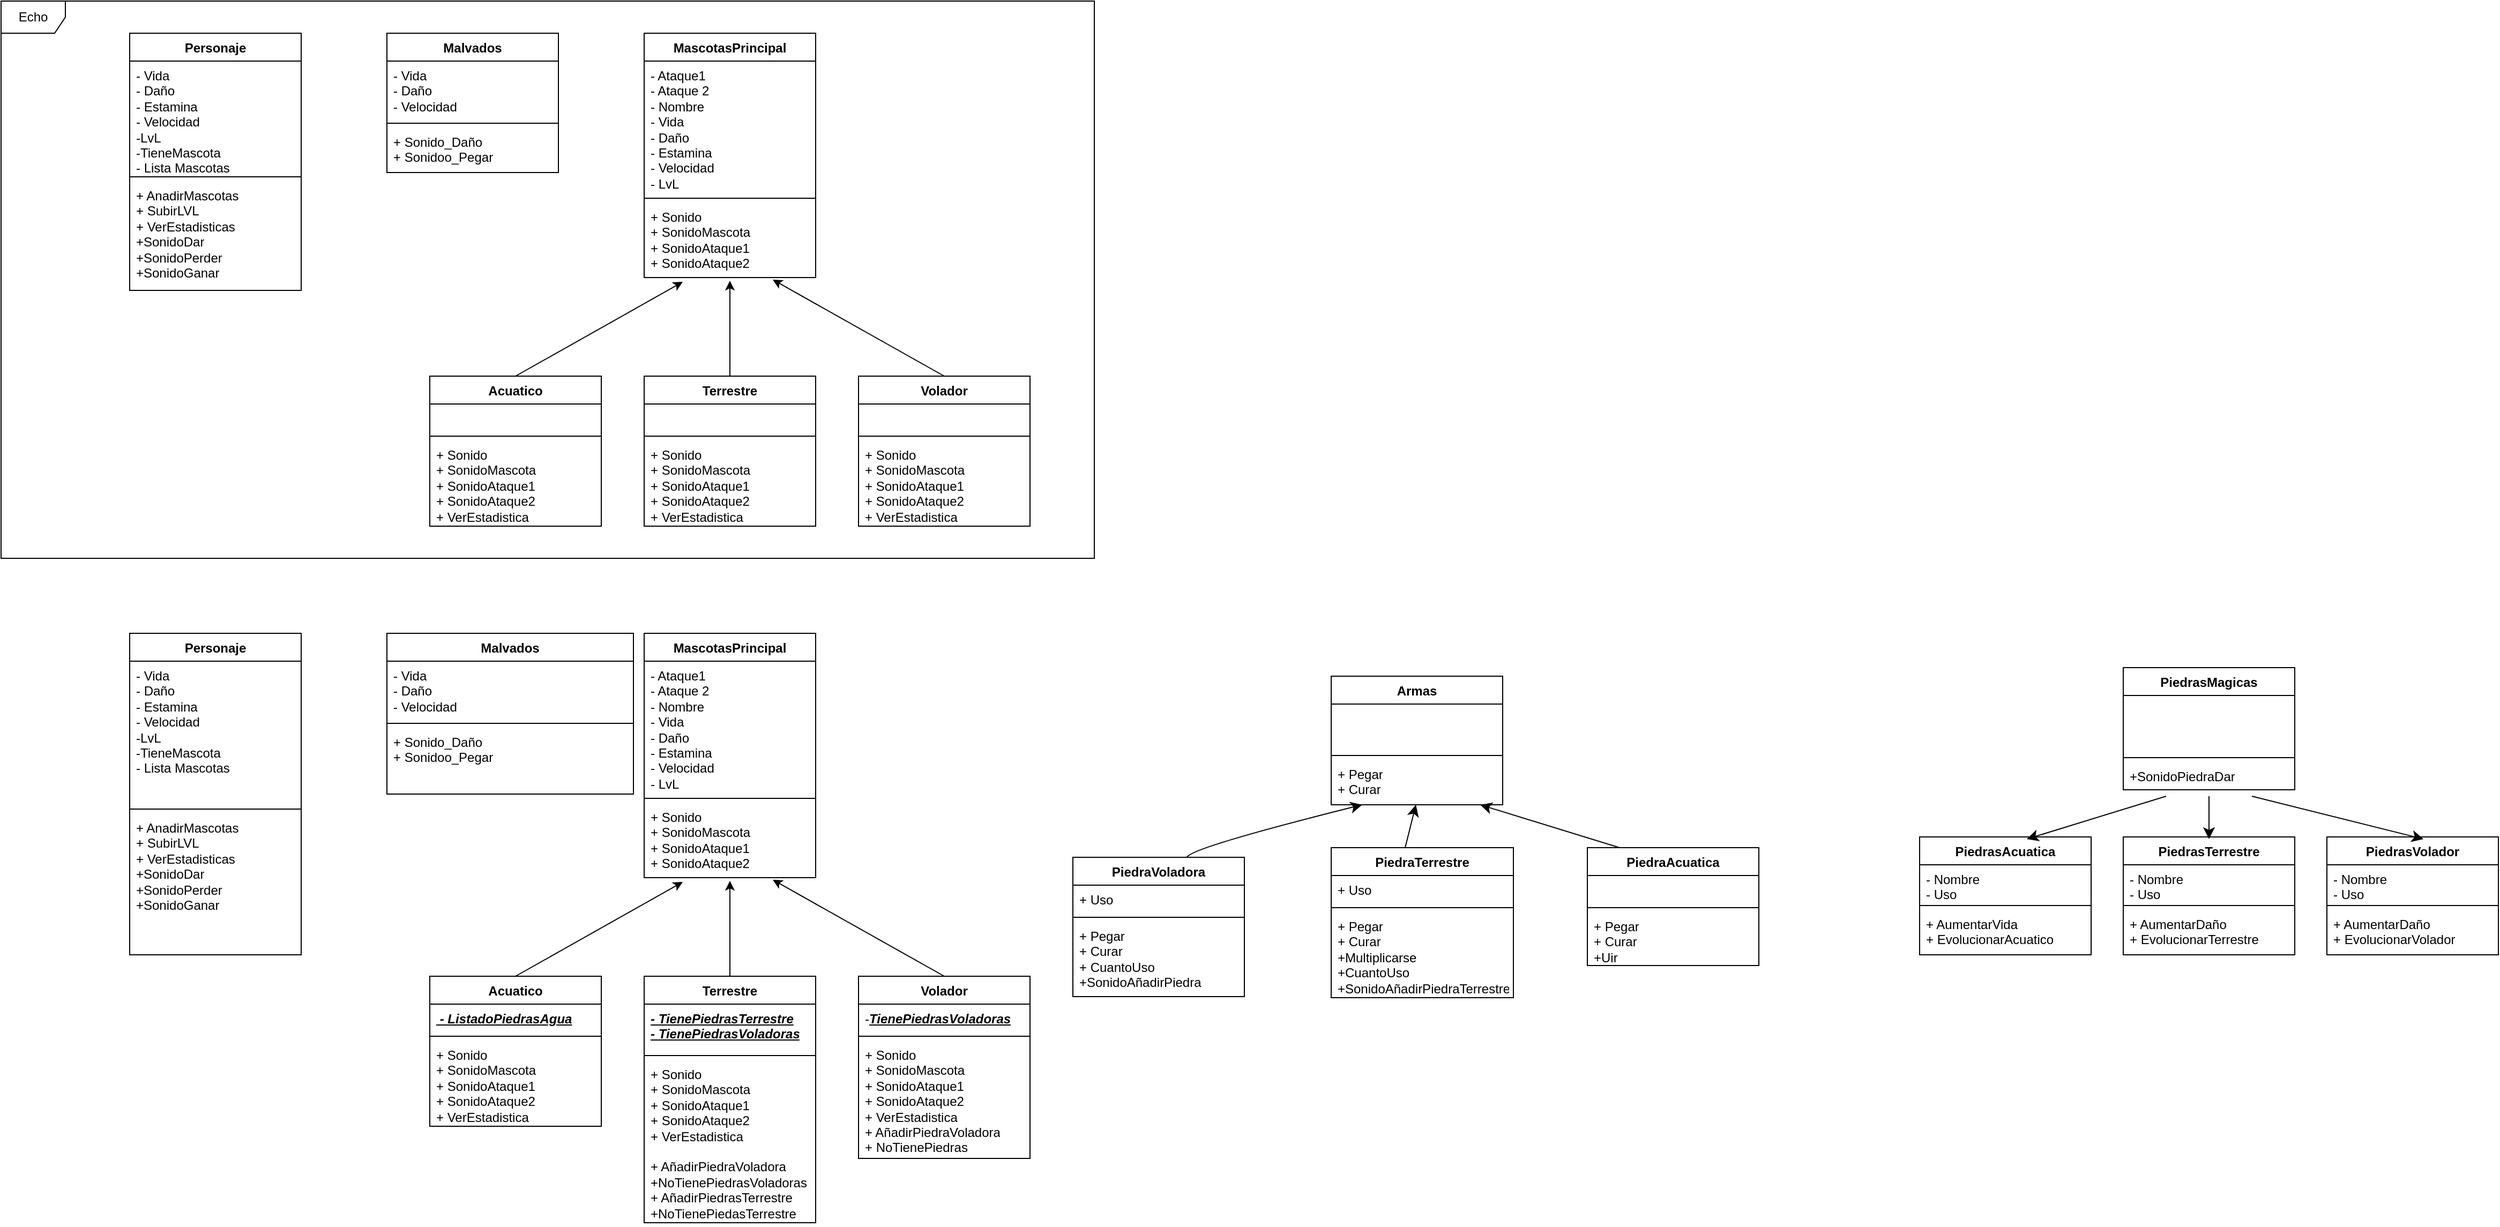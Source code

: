 <mxfile version="24.2.5" type="device">
  <diagram name="Página-1" id="7zkVyTDvdfj_mSpwI1TV">
    <mxGraphModel dx="526" dy="574" grid="1" gridSize="10" guides="1" tooltips="1" connect="1" arrows="1" fold="1" page="1" pageScale="1" pageWidth="827" pageHeight="1169" math="0" shadow="0">
      <root>
        <mxCell id="0" />
        <mxCell id="1" parent="0" />
        <mxCell id="8Huzl1lIxEy7IDUvFNa8-1" value="Personaje" style="swimlane;fontStyle=1;align=center;verticalAlign=top;childLayout=stackLayout;horizontal=1;startSize=26;horizontalStack=0;resizeParent=1;resizeParentMax=0;resizeLast=0;collapsible=1;marginBottom=0;whiteSpace=wrap;html=1;" parent="1" vertex="1">
          <mxGeometry x="120" y="40" width="160" height="240" as="geometry" />
        </mxCell>
        <mxCell id="8Huzl1lIxEy7IDUvFNa8-2" value="- Vida&lt;br&gt;- Daño&lt;br&gt;- Estamina&lt;br&gt;- Velocidad&lt;br&gt;-LvL&lt;br&gt;-TieneMascota&lt;br&gt;- Lista Mascotas" style="text;strokeColor=none;fillColor=none;align=left;verticalAlign=top;spacingLeft=4;spacingRight=4;overflow=hidden;rotatable=0;points=[[0,0.5],[1,0.5]];portConstraint=eastwest;whiteSpace=wrap;html=1;" parent="8Huzl1lIxEy7IDUvFNa8-1" vertex="1">
          <mxGeometry y="26" width="160" height="104" as="geometry" />
        </mxCell>
        <mxCell id="8Huzl1lIxEy7IDUvFNa8-3" value="" style="line;strokeWidth=1;fillColor=none;align=left;verticalAlign=middle;spacingTop=-1;spacingLeft=3;spacingRight=3;rotatable=0;labelPosition=right;points=[];portConstraint=eastwest;strokeColor=inherit;" parent="8Huzl1lIxEy7IDUvFNa8-1" vertex="1">
          <mxGeometry y="130" width="160" height="8" as="geometry" />
        </mxCell>
        <mxCell id="8Huzl1lIxEy7IDUvFNa8-4" value="+ AnadirMascotas&lt;br&gt;+ SubirLVL&lt;br&gt;+ VerEstadisticas&lt;br&gt;+SonidoDar&lt;br&gt;+SonidoPerder&lt;br&gt;+SonidoGanar" style="text;strokeColor=none;fillColor=none;align=left;verticalAlign=top;spacingLeft=4;spacingRight=4;overflow=hidden;rotatable=0;points=[[0,0.5],[1,0.5]];portConstraint=eastwest;whiteSpace=wrap;html=1;" parent="8Huzl1lIxEy7IDUvFNa8-1" vertex="1">
          <mxGeometry y="138" width="160" height="102" as="geometry" />
        </mxCell>
        <mxCell id="8Huzl1lIxEy7IDUvFNa8-5" value="Malvados" style="swimlane;fontStyle=1;align=center;verticalAlign=top;childLayout=stackLayout;horizontal=1;startSize=26;horizontalStack=0;resizeParent=1;resizeParentMax=0;resizeLast=0;collapsible=1;marginBottom=0;whiteSpace=wrap;html=1;" parent="1" vertex="1">
          <mxGeometry x="360" y="40" width="160" height="130" as="geometry" />
        </mxCell>
        <mxCell id="8Huzl1lIxEy7IDUvFNa8-6" value="- Vida&lt;br&gt;- Daño&lt;br&gt;- Velocidad" style="text;strokeColor=none;fillColor=none;align=left;verticalAlign=top;spacingLeft=4;spacingRight=4;overflow=hidden;rotatable=0;points=[[0,0.5],[1,0.5]];portConstraint=eastwest;whiteSpace=wrap;html=1;" parent="8Huzl1lIxEy7IDUvFNa8-5" vertex="1">
          <mxGeometry y="26" width="160" height="54" as="geometry" />
        </mxCell>
        <mxCell id="8Huzl1lIxEy7IDUvFNa8-7" value="" style="line;strokeWidth=1;fillColor=none;align=left;verticalAlign=middle;spacingTop=-1;spacingLeft=3;spacingRight=3;rotatable=0;labelPosition=right;points=[];portConstraint=eastwest;strokeColor=inherit;" parent="8Huzl1lIxEy7IDUvFNa8-5" vertex="1">
          <mxGeometry y="80" width="160" height="8" as="geometry" />
        </mxCell>
        <mxCell id="8Huzl1lIxEy7IDUvFNa8-8" value="+ Sonido_Daño&lt;br&gt;+ Sonidoo_Pegar" style="text;strokeColor=none;fillColor=none;align=left;verticalAlign=top;spacingLeft=4;spacingRight=4;overflow=hidden;rotatable=0;points=[[0,0.5],[1,0.5]];portConstraint=eastwest;whiteSpace=wrap;html=1;" parent="8Huzl1lIxEy7IDUvFNa8-5" vertex="1">
          <mxGeometry y="88" width="160" height="42" as="geometry" />
        </mxCell>
        <mxCell id="8Huzl1lIxEy7IDUvFNa8-9" value="MascotasPrincipal" style="swimlane;fontStyle=1;align=center;verticalAlign=top;childLayout=stackLayout;horizontal=1;startSize=26;horizontalStack=0;resizeParent=1;resizeParentMax=0;resizeLast=0;collapsible=1;marginBottom=0;whiteSpace=wrap;html=1;" parent="1" vertex="1">
          <mxGeometry x="600" y="40" width="160" height="228" as="geometry" />
        </mxCell>
        <mxCell id="8Huzl1lIxEy7IDUvFNa8-10" value="- Ataque1&lt;br&gt;- Ataque 2&lt;br&gt;- Nombre&lt;br&gt;- Vida&lt;br&gt;- Daño&lt;br&gt;- Estamina&lt;br&gt;- Velocidad&lt;br&gt;- LvL" style="text;strokeColor=none;fillColor=none;align=left;verticalAlign=top;spacingLeft=4;spacingRight=4;overflow=hidden;rotatable=0;points=[[0,0.5],[1,0.5]];portConstraint=eastwest;whiteSpace=wrap;html=1;" parent="8Huzl1lIxEy7IDUvFNa8-9" vertex="1">
          <mxGeometry y="26" width="160" height="124" as="geometry" />
        </mxCell>
        <mxCell id="8Huzl1lIxEy7IDUvFNa8-11" value="" style="line;strokeWidth=1;fillColor=none;align=left;verticalAlign=middle;spacingTop=-1;spacingLeft=3;spacingRight=3;rotatable=0;labelPosition=right;points=[];portConstraint=eastwest;strokeColor=inherit;" parent="8Huzl1lIxEy7IDUvFNa8-9" vertex="1">
          <mxGeometry y="150" width="160" height="8" as="geometry" />
        </mxCell>
        <mxCell id="8Huzl1lIxEy7IDUvFNa8-12" value="+ Sonido&lt;br&gt;+ SonidoMascota&lt;br&gt;+ SonidoAtaque1&lt;br&gt;+ SonidoAtaque2" style="text;strokeColor=none;fillColor=none;align=left;verticalAlign=top;spacingLeft=4;spacingRight=4;overflow=hidden;rotatable=0;points=[[0,0.5],[1,0.5]];portConstraint=eastwest;whiteSpace=wrap;html=1;" parent="8Huzl1lIxEy7IDUvFNa8-9" vertex="1">
          <mxGeometry y="158" width="160" height="70" as="geometry" />
        </mxCell>
        <mxCell id="8Huzl1lIxEy7IDUvFNa8-13" value="Acuatico" style="swimlane;fontStyle=1;align=center;verticalAlign=top;childLayout=stackLayout;horizontal=1;startSize=26;horizontalStack=0;resizeParent=1;resizeParentMax=0;resizeLast=0;collapsible=1;marginBottom=0;whiteSpace=wrap;html=1;" parent="1" vertex="1">
          <mxGeometry x="400" y="360" width="160" height="140" as="geometry" />
        </mxCell>
        <mxCell id="8Huzl1lIxEy7IDUvFNa8-14" value="&lt;br&gt;&lt;br&gt;" style="text;strokeColor=none;fillColor=none;align=left;verticalAlign=top;spacingLeft=4;spacingRight=4;overflow=hidden;rotatable=0;points=[[0,0.5],[1,0.5]];portConstraint=eastwest;whiteSpace=wrap;html=1;" parent="8Huzl1lIxEy7IDUvFNa8-13" vertex="1">
          <mxGeometry y="26" width="160" height="26" as="geometry" />
        </mxCell>
        <mxCell id="8Huzl1lIxEy7IDUvFNa8-15" value="" style="line;strokeWidth=1;fillColor=none;align=left;verticalAlign=middle;spacingTop=-1;spacingLeft=3;spacingRight=3;rotatable=0;labelPosition=right;points=[];portConstraint=eastwest;strokeColor=inherit;" parent="8Huzl1lIxEy7IDUvFNa8-13" vertex="1">
          <mxGeometry y="52" width="160" height="8" as="geometry" />
        </mxCell>
        <mxCell id="8Huzl1lIxEy7IDUvFNa8-16" value="+ Sonido&lt;br style=&quot;border-color: var(--border-color);&quot;&gt;+ SonidoMascota&lt;br style=&quot;border-color: var(--border-color);&quot;&gt;+ SonidoAtaque1&lt;br style=&quot;border-color: var(--border-color);&quot;&gt;+ SonidoAtaque2&lt;br&gt;+ VerEstadistica" style="text;strokeColor=none;fillColor=none;align=left;verticalAlign=top;spacingLeft=4;spacingRight=4;overflow=hidden;rotatable=0;points=[[0,0.5],[1,0.5]];portConstraint=eastwest;whiteSpace=wrap;html=1;" parent="8Huzl1lIxEy7IDUvFNa8-13" vertex="1">
          <mxGeometry y="60" width="160" height="80" as="geometry" />
        </mxCell>
        <mxCell id="8Huzl1lIxEy7IDUvFNa8-17" value="Terrestre" style="swimlane;fontStyle=1;align=center;verticalAlign=top;childLayout=stackLayout;horizontal=1;startSize=26;horizontalStack=0;resizeParent=1;resizeParentMax=0;resizeLast=0;collapsible=1;marginBottom=0;whiteSpace=wrap;html=1;" parent="1" vertex="1">
          <mxGeometry x="600" y="360" width="160" height="140" as="geometry" />
        </mxCell>
        <mxCell id="8Huzl1lIxEy7IDUvFNa8-18" value="&lt;br&gt;&lt;br&gt;" style="text;strokeColor=none;fillColor=none;align=left;verticalAlign=top;spacingLeft=4;spacingRight=4;overflow=hidden;rotatable=0;points=[[0,0.5],[1,0.5]];portConstraint=eastwest;whiteSpace=wrap;html=1;" parent="8Huzl1lIxEy7IDUvFNa8-17" vertex="1">
          <mxGeometry y="26" width="160" height="26" as="geometry" />
        </mxCell>
        <mxCell id="8Huzl1lIxEy7IDUvFNa8-19" value="" style="line;strokeWidth=1;fillColor=none;align=left;verticalAlign=middle;spacingTop=-1;spacingLeft=3;spacingRight=3;rotatable=0;labelPosition=right;points=[];portConstraint=eastwest;strokeColor=inherit;" parent="8Huzl1lIxEy7IDUvFNa8-17" vertex="1">
          <mxGeometry y="52" width="160" height="8" as="geometry" />
        </mxCell>
        <mxCell id="8Huzl1lIxEy7IDUvFNa8-20" value="+ Sonido&lt;br style=&quot;border-color: var(--border-color);&quot;&gt;+ SonidoMascota&lt;br style=&quot;border-color: var(--border-color);&quot;&gt;+ SonidoAtaque1&lt;br style=&quot;border-color: var(--border-color);&quot;&gt;+ SonidoAtaque2&lt;br&gt;+ VerEstadistica" style="text;strokeColor=none;fillColor=none;align=left;verticalAlign=top;spacingLeft=4;spacingRight=4;overflow=hidden;rotatable=0;points=[[0,0.5],[1,0.5]];portConstraint=eastwest;whiteSpace=wrap;html=1;" parent="8Huzl1lIxEy7IDUvFNa8-17" vertex="1">
          <mxGeometry y="60" width="160" height="80" as="geometry" />
        </mxCell>
        <mxCell id="8Huzl1lIxEy7IDUvFNa8-21" value="Volador" style="swimlane;fontStyle=1;align=center;verticalAlign=top;childLayout=stackLayout;horizontal=1;startSize=26;horizontalStack=0;resizeParent=1;resizeParentMax=0;resizeLast=0;collapsible=1;marginBottom=0;whiteSpace=wrap;html=1;" parent="1" vertex="1">
          <mxGeometry x="800" y="360" width="160" height="140" as="geometry" />
        </mxCell>
        <mxCell id="8Huzl1lIxEy7IDUvFNa8-22" value="&lt;br&gt;&lt;br&gt;" style="text;strokeColor=none;fillColor=none;align=left;verticalAlign=top;spacingLeft=4;spacingRight=4;overflow=hidden;rotatable=0;points=[[0,0.5],[1,0.5]];portConstraint=eastwest;whiteSpace=wrap;html=1;" parent="8Huzl1lIxEy7IDUvFNa8-21" vertex="1">
          <mxGeometry y="26" width="160" height="26" as="geometry" />
        </mxCell>
        <mxCell id="8Huzl1lIxEy7IDUvFNa8-23" value="" style="line;strokeWidth=1;fillColor=none;align=left;verticalAlign=middle;spacingTop=-1;spacingLeft=3;spacingRight=3;rotatable=0;labelPosition=right;points=[];portConstraint=eastwest;strokeColor=inherit;" parent="8Huzl1lIxEy7IDUvFNa8-21" vertex="1">
          <mxGeometry y="52" width="160" height="8" as="geometry" />
        </mxCell>
        <mxCell id="8Huzl1lIxEy7IDUvFNa8-24" value="+ Sonido&lt;br style=&quot;border-color: var(--border-color);&quot;&gt;+ SonidoMascota&lt;br style=&quot;border-color: var(--border-color);&quot;&gt;+ SonidoAtaque1&lt;br style=&quot;border-color: var(--border-color);&quot;&gt;+ SonidoAtaque2&lt;br&gt;+ VerEstadistica" style="text;strokeColor=none;fillColor=none;align=left;verticalAlign=top;spacingLeft=4;spacingRight=4;overflow=hidden;rotatable=0;points=[[0,0.5],[1,0.5]];portConstraint=eastwest;whiteSpace=wrap;html=1;" parent="8Huzl1lIxEy7IDUvFNa8-21" vertex="1">
          <mxGeometry y="60" width="160" height="80" as="geometry" />
        </mxCell>
        <mxCell id="8Huzl1lIxEy7IDUvFNa8-25" value="" style="endArrow=classic;html=1;rounded=0;exitX=0.5;exitY=0;exitDx=0;exitDy=0;" parent="1" source="8Huzl1lIxEy7IDUvFNa8-13" edge="1">
          <mxGeometry width="50" height="50" relative="1" as="geometry">
            <mxPoint x="480" y="360" as="sourcePoint" />
            <mxPoint x="636" y="272" as="targetPoint" />
          </mxGeometry>
        </mxCell>
        <mxCell id="8Huzl1lIxEy7IDUvFNa8-26" value="" style="endArrow=classic;html=1;rounded=0;entryX=0.5;entryY=1.043;entryDx=0;entryDy=0;entryPerimeter=0;" parent="1" target="8Huzl1lIxEy7IDUvFNa8-12" edge="1">
          <mxGeometry width="50" height="50" relative="1" as="geometry">
            <mxPoint x="680" y="360" as="sourcePoint" />
            <mxPoint x="730" y="310" as="targetPoint" />
          </mxGeometry>
        </mxCell>
        <mxCell id="8Huzl1lIxEy7IDUvFNa8-27" value="" style="endArrow=classic;html=1;rounded=0;" parent="1" edge="1">
          <mxGeometry width="50" height="50" relative="1" as="geometry">
            <mxPoint x="880" y="360" as="sourcePoint" />
            <mxPoint x="720" y="270" as="targetPoint" />
          </mxGeometry>
        </mxCell>
        <mxCell id="8Huzl1lIxEy7IDUvFNa8-28" value="Echo" style="shape=umlFrame;whiteSpace=wrap;html=1;pointerEvents=0;" parent="1" vertex="1">
          <mxGeometry y="10" width="1020" height="520" as="geometry" />
        </mxCell>
        <mxCell id="8Huzl1lIxEy7IDUvFNa8-29" value="Personaje" style="swimlane;fontStyle=1;align=center;verticalAlign=top;childLayout=stackLayout;horizontal=1;startSize=26;horizontalStack=0;resizeParent=1;resizeParentMax=0;resizeLast=0;collapsible=1;marginBottom=0;whiteSpace=wrap;html=1;" parent="1" vertex="1">
          <mxGeometry x="120" y="600" width="160" height="300" as="geometry" />
        </mxCell>
        <mxCell id="8Huzl1lIxEy7IDUvFNa8-30" value="- Vida&lt;br&gt;- Daño&lt;br&gt;- Estamina&lt;br&gt;- Velocidad&lt;br&gt;-LvL&lt;br&gt;-TieneMascota&lt;br&gt;- Lista Mascotas" style="text;strokeColor=none;fillColor=none;align=left;verticalAlign=top;spacingLeft=4;spacingRight=4;overflow=hidden;rotatable=0;points=[[0,0.5],[1,0.5]];portConstraint=eastwest;whiteSpace=wrap;html=1;" parent="8Huzl1lIxEy7IDUvFNa8-29" vertex="1">
          <mxGeometry y="26" width="160" height="134" as="geometry" />
        </mxCell>
        <mxCell id="8Huzl1lIxEy7IDUvFNa8-31" value="" style="line;strokeWidth=1;fillColor=none;align=left;verticalAlign=middle;spacingTop=-1;spacingLeft=3;spacingRight=3;rotatable=0;labelPosition=right;points=[];portConstraint=eastwest;strokeColor=inherit;" parent="8Huzl1lIxEy7IDUvFNa8-29" vertex="1">
          <mxGeometry y="160" width="160" height="8" as="geometry" />
        </mxCell>
        <mxCell id="8Huzl1lIxEy7IDUvFNa8-32" value="+ AnadirMascotas&lt;br&gt;+ SubirLVL&lt;br&gt;+ VerEstadisticas&lt;br&gt;+SonidoDar&lt;br&gt;+SonidoPerder&lt;br&gt;+SonidoGanar" style="text;strokeColor=none;fillColor=none;align=left;verticalAlign=top;spacingLeft=4;spacingRight=4;overflow=hidden;rotatable=0;points=[[0,0.5],[1,0.5]];portConstraint=eastwest;whiteSpace=wrap;html=1;" parent="8Huzl1lIxEy7IDUvFNa8-29" vertex="1">
          <mxGeometry y="168" width="160" height="132" as="geometry" />
        </mxCell>
        <mxCell id="8Huzl1lIxEy7IDUvFNa8-33" value="Malvados" style="swimlane;fontStyle=1;align=center;verticalAlign=top;childLayout=stackLayout;horizontal=1;startSize=26;horizontalStack=0;resizeParent=1;resizeParentMax=0;resizeLast=0;collapsible=1;marginBottom=0;whiteSpace=wrap;html=1;" parent="1" vertex="1">
          <mxGeometry x="360" y="600" width="230" height="150" as="geometry" />
        </mxCell>
        <mxCell id="8Huzl1lIxEy7IDUvFNa8-34" value="- Vida&lt;br&gt;- Daño&lt;br&gt;- Velocidad" style="text;align=left;verticalAlign=top;spacingLeft=4;spacingRight=4;overflow=hidden;rotatable=0;points=[[0,0.5],[1,0.5]];portConstraint=eastwest;whiteSpace=wrap;html=1;" parent="8Huzl1lIxEy7IDUvFNa8-33" vertex="1">
          <mxGeometry y="26" width="230" height="54" as="geometry" />
        </mxCell>
        <mxCell id="8Huzl1lIxEy7IDUvFNa8-35" value="" style="line;strokeWidth=1;fillColor=none;align=left;verticalAlign=middle;spacingTop=-1;spacingLeft=3;spacingRight=3;rotatable=0;labelPosition=right;points=[];portConstraint=eastwest;strokeColor=inherit;" parent="8Huzl1lIxEy7IDUvFNa8-33" vertex="1">
          <mxGeometry y="80" width="230" height="8" as="geometry" />
        </mxCell>
        <mxCell id="8Huzl1lIxEy7IDUvFNa8-36" value="+ Sonido_Daño&lt;br&gt;+ Sonidoo_Pegar" style="text;strokeColor=none;fillColor=none;align=left;verticalAlign=top;spacingLeft=4;spacingRight=4;overflow=hidden;rotatable=0;points=[[0,0.5],[1,0.5]];portConstraint=eastwest;whiteSpace=wrap;html=1;" parent="8Huzl1lIxEy7IDUvFNa8-33" vertex="1">
          <mxGeometry y="88" width="230" height="62" as="geometry" />
        </mxCell>
        <mxCell id="8Huzl1lIxEy7IDUvFNa8-37" value="MascotasPrincipal" style="swimlane;fontStyle=1;align=center;verticalAlign=top;childLayout=stackLayout;horizontal=1;startSize=26;horizontalStack=0;resizeParent=1;resizeParentMax=0;resizeLast=0;collapsible=1;marginBottom=0;whiteSpace=wrap;html=1;" parent="1" vertex="1">
          <mxGeometry x="600" y="600" width="160" height="228" as="geometry" />
        </mxCell>
        <mxCell id="8Huzl1lIxEy7IDUvFNa8-38" value="- Ataque1&lt;br&gt;- Ataque 2&lt;br&gt;- Nombre&lt;br&gt;- Vida&lt;br&gt;- Daño&lt;br&gt;- Estamina&lt;br&gt;- Velocidad&lt;br&gt;- LvL" style="text;strokeColor=none;fillColor=none;align=left;verticalAlign=top;spacingLeft=4;spacingRight=4;overflow=hidden;rotatable=0;points=[[0,0.5],[1,0.5]];portConstraint=eastwest;whiteSpace=wrap;html=1;" parent="8Huzl1lIxEy7IDUvFNa8-37" vertex="1">
          <mxGeometry y="26" width="160" height="124" as="geometry" />
        </mxCell>
        <mxCell id="8Huzl1lIxEy7IDUvFNa8-39" value="" style="line;strokeWidth=1;fillColor=none;align=left;verticalAlign=middle;spacingTop=-1;spacingLeft=3;spacingRight=3;rotatable=0;labelPosition=right;points=[];portConstraint=eastwest;strokeColor=inherit;" parent="8Huzl1lIxEy7IDUvFNa8-37" vertex="1">
          <mxGeometry y="150" width="160" height="8" as="geometry" />
        </mxCell>
        <mxCell id="8Huzl1lIxEy7IDUvFNa8-40" value="+ Sonido&lt;br&gt;+ SonidoMascota&lt;br&gt;+ SonidoAtaque1&lt;br&gt;+ SonidoAtaque2" style="text;strokeColor=none;fillColor=none;align=left;verticalAlign=top;spacingLeft=4;spacingRight=4;overflow=hidden;rotatable=0;points=[[0,0.5],[1,0.5]];portConstraint=eastwest;whiteSpace=wrap;html=1;" parent="8Huzl1lIxEy7IDUvFNa8-37" vertex="1">
          <mxGeometry y="158" width="160" height="70" as="geometry" />
        </mxCell>
        <mxCell id="8Huzl1lIxEy7IDUvFNa8-41" value="Acuatico" style="swimlane;fontStyle=1;align=center;verticalAlign=top;childLayout=stackLayout;horizontal=1;startSize=26;horizontalStack=0;resizeParent=1;resizeParentMax=0;resizeLast=0;collapsible=1;marginBottom=0;whiteSpace=wrap;html=1;" parent="1" vertex="1">
          <mxGeometry x="400" y="920" width="160" height="140" as="geometry" />
        </mxCell>
        <mxCell id="8Huzl1lIxEy7IDUvFNa8-42" value="&lt;b&gt;&lt;i&gt;&lt;u&gt;&amp;nbsp;- ListadoPiedrasAgua&lt;/u&gt;&lt;/i&gt;&lt;/b&gt;" style="text;strokeColor=none;fillColor=none;align=left;verticalAlign=top;spacingLeft=4;spacingRight=4;overflow=hidden;rotatable=0;points=[[0,0.5],[1,0.5]];portConstraint=eastwest;whiteSpace=wrap;html=1;" parent="8Huzl1lIxEy7IDUvFNa8-41" vertex="1">
          <mxGeometry y="26" width="160" height="26" as="geometry" />
        </mxCell>
        <mxCell id="8Huzl1lIxEy7IDUvFNa8-43" value="" style="line;strokeWidth=1;fillColor=none;align=left;verticalAlign=middle;spacingTop=-1;spacingLeft=3;spacingRight=3;rotatable=0;labelPosition=right;points=[];portConstraint=eastwest;strokeColor=inherit;" parent="8Huzl1lIxEy7IDUvFNa8-41" vertex="1">
          <mxGeometry y="52" width="160" height="8" as="geometry" />
        </mxCell>
        <mxCell id="8Huzl1lIxEy7IDUvFNa8-44" value="+ Sonido&lt;br style=&quot;border-color: var(--border-color);&quot;&gt;+ SonidoMascota&lt;br style=&quot;border-color: var(--border-color);&quot;&gt;+ SonidoAtaque1&lt;br style=&quot;border-color: var(--border-color);&quot;&gt;+ SonidoAtaque2&lt;br&gt;+ VerEstadistica" style="text;strokeColor=none;fillColor=none;align=left;verticalAlign=top;spacingLeft=4;spacingRight=4;overflow=hidden;rotatable=0;points=[[0,0.5],[1,0.5]];portConstraint=eastwest;whiteSpace=wrap;html=1;" parent="8Huzl1lIxEy7IDUvFNa8-41" vertex="1">
          <mxGeometry y="60" width="160" height="80" as="geometry" />
        </mxCell>
        <mxCell id="8Huzl1lIxEy7IDUvFNa8-45" value="Terrestre" style="swimlane;fontStyle=1;align=center;verticalAlign=top;childLayout=stackLayout;horizontal=1;startSize=26;horizontalStack=0;resizeParent=1;resizeParentMax=0;resizeLast=0;collapsible=1;marginBottom=0;whiteSpace=wrap;html=1;" parent="1" vertex="1">
          <mxGeometry x="600" y="920" width="160" height="230" as="geometry" />
        </mxCell>
        <mxCell id="8Huzl1lIxEy7IDUvFNa8-46" value="&lt;u&gt;&lt;i&gt;&lt;b&gt;- TienePiedrasTerrestre&lt;/b&gt;&lt;/i&gt;&lt;/u&gt;&lt;div&gt;&lt;u&gt;&lt;i&gt;&lt;b&gt;- TienePiedrasVoladoras&lt;/b&gt;&lt;/i&gt;&lt;/u&gt;&lt;/div&gt;" style="text;strokeColor=none;fillColor=none;align=left;verticalAlign=top;spacingLeft=4;spacingRight=4;overflow=hidden;rotatable=0;points=[[0,0.5],[1,0.5]];portConstraint=eastwest;whiteSpace=wrap;html=1;" parent="8Huzl1lIxEy7IDUvFNa8-45" vertex="1">
          <mxGeometry y="26" width="160" height="44" as="geometry" />
        </mxCell>
        <mxCell id="8Huzl1lIxEy7IDUvFNa8-47" value="" style="line;strokeWidth=1;fillColor=none;align=left;verticalAlign=middle;spacingTop=-1;spacingLeft=3;spacingRight=3;rotatable=0;labelPosition=right;points=[];portConstraint=eastwest;strokeColor=inherit;" parent="8Huzl1lIxEy7IDUvFNa8-45" vertex="1">
          <mxGeometry y="70" width="160" height="8" as="geometry" />
        </mxCell>
        <mxCell id="8Huzl1lIxEy7IDUvFNa8-48" value="+ Sonido&lt;br style=&quot;border-color: var(--border-color);&quot;&gt;+ SonidoMascota&lt;br style=&quot;border-color: var(--border-color);&quot;&gt;+ SonidoAtaque1&lt;br style=&quot;border-color: var(--border-color);&quot;&gt;+ SonidoAtaque2&lt;br&gt;+ VerEstadistica&lt;div&gt;&lt;br&gt;&lt;/div&gt;&lt;div&gt;+ AñadirPiedraVoladora&lt;/div&gt;&lt;div&gt;+NoTienePiedrasVoladoras&lt;/div&gt;&lt;div&gt;+ AñadirPiedrasTerrestre&lt;/div&gt;&lt;div&gt;+NoTienePiedasTerrestre&lt;/div&gt;" style="text;strokeColor=none;fillColor=none;align=left;verticalAlign=top;spacingLeft=4;spacingRight=4;overflow=hidden;rotatable=0;points=[[0,0.5],[1,0.5]];portConstraint=eastwest;whiteSpace=wrap;html=1;" parent="8Huzl1lIxEy7IDUvFNa8-45" vertex="1">
          <mxGeometry y="78" width="160" height="152" as="geometry" />
        </mxCell>
        <mxCell id="8Huzl1lIxEy7IDUvFNa8-49" value="Volador" style="swimlane;fontStyle=1;align=center;verticalAlign=top;childLayout=stackLayout;horizontal=1;startSize=26;horizontalStack=0;resizeParent=1;resizeParentMax=0;resizeLast=0;collapsible=1;marginBottom=0;whiteSpace=wrap;html=1;" parent="1" vertex="1">
          <mxGeometry x="800" y="920" width="160" height="170" as="geometry" />
        </mxCell>
        <mxCell id="8Huzl1lIxEy7IDUvFNa8-50" value="-&lt;i&gt;&lt;b&gt;&lt;u&gt;TienePiedrasVoladoras&lt;/u&gt;&lt;/b&gt;&lt;/i&gt;" style="text;strokeColor=none;fillColor=none;align=left;verticalAlign=top;spacingLeft=4;spacingRight=4;overflow=hidden;rotatable=0;points=[[0,0.5],[1,0.5]];portConstraint=eastwest;whiteSpace=wrap;html=1;" parent="8Huzl1lIxEy7IDUvFNa8-49" vertex="1">
          <mxGeometry y="26" width="160" height="26" as="geometry" />
        </mxCell>
        <mxCell id="8Huzl1lIxEy7IDUvFNa8-51" value="" style="line;strokeWidth=1;fillColor=none;align=left;verticalAlign=middle;spacingTop=-1;spacingLeft=3;spacingRight=3;rotatable=0;labelPosition=right;points=[];portConstraint=eastwest;strokeColor=inherit;" parent="8Huzl1lIxEy7IDUvFNa8-49" vertex="1">
          <mxGeometry y="52" width="160" height="8" as="geometry" />
        </mxCell>
        <mxCell id="8Huzl1lIxEy7IDUvFNa8-52" value="+ Sonido&lt;br style=&quot;border-color: var(--border-color);&quot;&gt;+ SonidoMascota&lt;br style=&quot;border-color: var(--border-color);&quot;&gt;+ SonidoAtaque1&lt;br style=&quot;border-color: var(--border-color);&quot;&gt;+ SonidoAtaque2&lt;br&gt;+ VerEstadistica&lt;div&gt;+ AñadirPiedraVoladora&lt;/div&gt;&lt;div&gt;+ NoTienePiedras&lt;/div&gt;" style="text;strokeColor=none;fillColor=none;align=left;verticalAlign=top;spacingLeft=4;spacingRight=4;overflow=hidden;rotatable=0;points=[[0,0.5],[1,0.5]];portConstraint=eastwest;whiteSpace=wrap;html=1;" parent="8Huzl1lIxEy7IDUvFNa8-49" vertex="1">
          <mxGeometry y="60" width="160" height="110" as="geometry" />
        </mxCell>
        <mxCell id="8Huzl1lIxEy7IDUvFNa8-53" value="" style="endArrow=classic;html=1;rounded=0;exitX=0.5;exitY=0;exitDx=0;exitDy=0;" parent="1" source="8Huzl1lIxEy7IDUvFNa8-41" edge="1">
          <mxGeometry width="50" height="50" relative="1" as="geometry">
            <mxPoint x="480" y="920" as="sourcePoint" />
            <mxPoint x="636" y="832" as="targetPoint" />
          </mxGeometry>
        </mxCell>
        <mxCell id="8Huzl1lIxEy7IDUvFNa8-54" value="" style="endArrow=classic;html=1;rounded=0;entryX=0.5;entryY=1.043;entryDx=0;entryDy=0;entryPerimeter=0;" parent="1" target="8Huzl1lIxEy7IDUvFNa8-40" edge="1">
          <mxGeometry width="50" height="50" relative="1" as="geometry">
            <mxPoint x="680" y="920" as="sourcePoint" />
            <mxPoint x="730" y="870" as="targetPoint" />
          </mxGeometry>
        </mxCell>
        <mxCell id="8Huzl1lIxEy7IDUvFNa8-55" value="" style="endArrow=classic;html=1;rounded=0;" parent="1" edge="1">
          <mxGeometry width="50" height="50" relative="1" as="geometry">
            <mxPoint x="880" y="920" as="sourcePoint" />
            <mxPoint x="720" y="830" as="targetPoint" />
          </mxGeometry>
        </mxCell>
        <mxCell id="8Huzl1lIxEy7IDUvFNa8-56" value="PiedrasMagicas" style="swimlane;fontStyle=1;align=center;verticalAlign=top;childLayout=stackLayout;horizontal=1;startSize=26;horizontalStack=0;resizeParent=1;resizeParentMax=0;resizeLast=0;collapsible=1;marginBottom=0;whiteSpace=wrap;html=1;" parent="1" vertex="1">
          <mxGeometry x="1980" y="632" width="160" height="114" as="geometry" />
        </mxCell>
        <mxCell id="8Huzl1lIxEy7IDUvFNa8-57" value="&lt;br&gt;&lt;br&gt;" style="text;strokeColor=none;fillColor=none;align=left;verticalAlign=top;spacingLeft=4;spacingRight=4;overflow=hidden;rotatable=0;points=[[0,0.5],[1,0.5]];portConstraint=eastwest;whiteSpace=wrap;html=1;" parent="8Huzl1lIxEy7IDUvFNa8-56" vertex="1">
          <mxGeometry y="26" width="160" height="54" as="geometry" />
        </mxCell>
        <mxCell id="8Huzl1lIxEy7IDUvFNa8-58" value="" style="line;strokeWidth=1;fillColor=none;align=left;verticalAlign=middle;spacingTop=-1;spacingLeft=3;spacingRight=3;rotatable=0;labelPosition=right;points=[];portConstraint=eastwest;strokeColor=inherit;" parent="8Huzl1lIxEy7IDUvFNa8-56" vertex="1">
          <mxGeometry y="80" width="160" height="8" as="geometry" />
        </mxCell>
        <mxCell id="8Huzl1lIxEy7IDUvFNa8-59" value="+SonidoPiedraDar" style="text;strokeColor=none;fillColor=none;align=left;verticalAlign=top;spacingLeft=4;spacingRight=4;overflow=hidden;rotatable=0;points=[[0,0.5],[1,0.5]];portConstraint=eastwest;whiteSpace=wrap;html=1;" parent="8Huzl1lIxEy7IDUvFNa8-56" vertex="1">
          <mxGeometry y="88" width="160" height="26" as="geometry" />
        </mxCell>
        <mxCell id="8Huzl1lIxEy7IDUvFNa8-60" value="PiedrasAcuatica" style="swimlane;fontStyle=1;align=center;verticalAlign=top;childLayout=stackLayout;horizontal=1;startSize=26;horizontalStack=0;resizeParent=1;resizeParentMax=0;resizeLast=0;collapsible=1;marginBottom=0;whiteSpace=wrap;html=1;" parent="1" vertex="1">
          <mxGeometry x="1790" y="790" width="160" height="110" as="geometry" />
        </mxCell>
        <mxCell id="8Huzl1lIxEy7IDUvFNa8-61" value="- Nombre&lt;br&gt;- Uso" style="text;strokeColor=none;fillColor=none;align=left;verticalAlign=top;spacingLeft=4;spacingRight=4;overflow=hidden;rotatable=0;points=[[0,0.5],[1,0.5]];portConstraint=eastwest;whiteSpace=wrap;html=1;" parent="8Huzl1lIxEy7IDUvFNa8-60" vertex="1">
          <mxGeometry y="26" width="160" height="34" as="geometry" />
        </mxCell>
        <mxCell id="8Huzl1lIxEy7IDUvFNa8-62" value="" style="line;strokeWidth=1;fillColor=none;align=left;verticalAlign=middle;spacingTop=-1;spacingLeft=3;spacingRight=3;rotatable=0;labelPosition=right;points=[];portConstraint=eastwest;strokeColor=inherit;" parent="8Huzl1lIxEy7IDUvFNa8-60" vertex="1">
          <mxGeometry y="60" width="160" height="8" as="geometry" />
        </mxCell>
        <mxCell id="8Huzl1lIxEy7IDUvFNa8-63" value="+ AumentarVida&lt;div&gt;+ EvolucionarAcuatico&lt;/div&gt;" style="text;strokeColor=none;fillColor=none;align=left;verticalAlign=top;spacingLeft=4;spacingRight=4;overflow=hidden;rotatable=0;points=[[0,0.5],[1,0.5]];portConstraint=eastwest;whiteSpace=wrap;html=1;" parent="8Huzl1lIxEy7IDUvFNa8-60" vertex="1">
          <mxGeometry y="68" width="160" height="42" as="geometry" />
        </mxCell>
        <mxCell id="LW-K9nEIP4E9QOKwslH8-1" value="PiedrasTerrestre" style="swimlane;fontStyle=1;align=center;verticalAlign=top;childLayout=stackLayout;horizontal=1;startSize=26;horizontalStack=0;resizeParent=1;resizeParentMax=0;resizeLast=0;collapsible=1;marginBottom=0;whiteSpace=wrap;html=1;" parent="1" vertex="1">
          <mxGeometry x="1980" y="790" width="160" height="110" as="geometry" />
        </mxCell>
        <mxCell id="LW-K9nEIP4E9QOKwslH8-2" value="- Nombre&lt;br&gt;- Uso" style="text;strokeColor=none;fillColor=none;align=left;verticalAlign=top;spacingLeft=4;spacingRight=4;overflow=hidden;rotatable=0;points=[[0,0.5],[1,0.5]];portConstraint=eastwest;whiteSpace=wrap;html=1;" parent="LW-K9nEIP4E9QOKwslH8-1" vertex="1">
          <mxGeometry y="26" width="160" height="34" as="geometry" />
        </mxCell>
        <mxCell id="LW-K9nEIP4E9QOKwslH8-3" value="" style="line;strokeWidth=1;fillColor=none;align=left;verticalAlign=middle;spacingTop=-1;spacingLeft=3;spacingRight=3;rotatable=0;labelPosition=right;points=[];portConstraint=eastwest;strokeColor=inherit;" parent="LW-K9nEIP4E9QOKwslH8-1" vertex="1">
          <mxGeometry y="60" width="160" height="8" as="geometry" />
        </mxCell>
        <mxCell id="LW-K9nEIP4E9QOKwslH8-4" value="+ AumentarDaño&lt;div&gt;+ EvolucionarTerrestre&lt;/div&gt;" style="text;strokeColor=none;fillColor=none;align=left;verticalAlign=top;spacingLeft=4;spacingRight=4;overflow=hidden;rotatable=0;points=[[0,0.5],[1,0.5]];portConstraint=eastwest;whiteSpace=wrap;html=1;" parent="LW-K9nEIP4E9QOKwslH8-1" vertex="1">
          <mxGeometry y="68" width="160" height="42" as="geometry" />
        </mxCell>
        <mxCell id="LW-K9nEIP4E9QOKwslH8-5" value="PiedrasVolador" style="swimlane;fontStyle=1;align=center;verticalAlign=top;childLayout=stackLayout;horizontal=1;startSize=26;horizontalStack=0;resizeParent=1;resizeParentMax=0;resizeLast=0;collapsible=1;marginBottom=0;whiteSpace=wrap;html=1;" parent="1" vertex="1">
          <mxGeometry x="2170" y="790" width="160" height="110" as="geometry" />
        </mxCell>
        <mxCell id="LW-K9nEIP4E9QOKwslH8-6" value="- Nombre&lt;br&gt;- Uso" style="text;strokeColor=none;fillColor=none;align=left;verticalAlign=top;spacingLeft=4;spacingRight=4;overflow=hidden;rotatable=0;points=[[0,0.5],[1,0.5]];portConstraint=eastwest;whiteSpace=wrap;html=1;" parent="LW-K9nEIP4E9QOKwslH8-5" vertex="1">
          <mxGeometry y="26" width="160" height="34" as="geometry" />
        </mxCell>
        <mxCell id="LW-K9nEIP4E9QOKwslH8-7" value="" style="line;strokeWidth=1;fillColor=none;align=left;verticalAlign=middle;spacingTop=-1;spacingLeft=3;spacingRight=3;rotatable=0;labelPosition=right;points=[];portConstraint=eastwest;strokeColor=inherit;" parent="LW-K9nEIP4E9QOKwslH8-5" vertex="1">
          <mxGeometry y="60" width="160" height="8" as="geometry" />
        </mxCell>
        <mxCell id="LW-K9nEIP4E9QOKwslH8-8" value="+ AumentarDaño&lt;div&gt;+ EvolucionarVolador&lt;/div&gt;" style="text;strokeColor=none;fillColor=none;align=left;verticalAlign=top;spacingLeft=4;spacingRight=4;overflow=hidden;rotatable=0;points=[[0,0.5],[1,0.5]];portConstraint=eastwest;whiteSpace=wrap;html=1;" parent="LW-K9nEIP4E9QOKwslH8-5" vertex="1">
          <mxGeometry y="68" width="160" height="42" as="geometry" />
        </mxCell>
        <mxCell id="LW-K9nEIP4E9QOKwslH8-12" value="" style="endArrow=classic;html=1;rounded=0;fontSize=12;startSize=8;endSize=8;curved=1;entryX=0.625;entryY=0.018;entryDx=0;entryDy=0;entryPerimeter=0;" parent="1" target="8Huzl1lIxEy7IDUvFNa8-60" edge="1">
          <mxGeometry width="50" height="50" relative="1" as="geometry">
            <mxPoint x="2020" y="752" as="sourcePoint" />
            <mxPoint x="2270" y="802" as="targetPoint" />
          </mxGeometry>
        </mxCell>
        <mxCell id="LW-K9nEIP4E9QOKwslH8-13" value="" style="endArrow=classic;html=1;rounded=0;fontSize=12;startSize=8;endSize=8;curved=1;entryX=0.5;entryY=0.018;entryDx=0;entryDy=0;entryPerimeter=0;" parent="1" target="LW-K9nEIP4E9QOKwslH8-1" edge="1">
          <mxGeometry width="50" height="50" relative="1" as="geometry">
            <mxPoint x="2060" y="752" as="sourcePoint" />
            <mxPoint x="2280" y="812" as="targetPoint" />
          </mxGeometry>
        </mxCell>
        <mxCell id="LW-K9nEIP4E9QOKwslH8-11" value="" style="endArrow=classic;html=1;rounded=0;fontSize=12;startSize=8;endSize=8;curved=1;entryX=0.563;entryY=0.018;entryDx=0;entryDy=0;entryPerimeter=0;" parent="1" target="LW-K9nEIP4E9QOKwslH8-5" edge="1">
          <mxGeometry width="50" height="50" relative="1" as="geometry">
            <mxPoint x="2100" y="752" as="sourcePoint" />
            <mxPoint x="2110" y="702" as="targetPoint" />
          </mxGeometry>
        </mxCell>
        <mxCell id="LW-K9nEIP4E9QOKwslH8-14" value="Armas" style="swimlane;fontStyle=1;align=center;verticalAlign=top;childLayout=stackLayout;horizontal=1;startSize=26;horizontalStack=0;resizeParent=1;resizeParentMax=0;resizeLast=0;collapsible=1;marginBottom=0;whiteSpace=wrap;html=1;" parent="1" vertex="1">
          <mxGeometry x="1241" y="640" width="160" height="120" as="geometry" />
        </mxCell>
        <mxCell id="LW-K9nEIP4E9QOKwslH8-15" value="&lt;div&gt;&lt;br&gt;&lt;/div&gt;&lt;div&gt;&lt;br&gt;&lt;/div&gt;&lt;div&gt;&lt;br&gt;&lt;/div&gt;&lt;div&gt;&lt;br&gt;&lt;/div&gt;" style="text;strokeColor=none;fillColor=none;align=left;verticalAlign=top;spacingLeft=4;spacingRight=4;overflow=hidden;rotatable=0;points=[[0,0.5],[1,0.5]];portConstraint=eastwest;whiteSpace=wrap;html=1;" parent="LW-K9nEIP4E9QOKwslH8-14" vertex="1">
          <mxGeometry y="26" width="160" height="44" as="geometry" />
        </mxCell>
        <mxCell id="LW-K9nEIP4E9QOKwslH8-16" value="" style="line;strokeWidth=1;fillColor=none;align=left;verticalAlign=middle;spacingTop=-1;spacingLeft=3;spacingRight=3;rotatable=0;labelPosition=right;points=[];portConstraint=eastwest;strokeColor=inherit;" parent="LW-K9nEIP4E9QOKwslH8-14" vertex="1">
          <mxGeometry y="70" width="160" height="8" as="geometry" />
        </mxCell>
        <mxCell id="LW-K9nEIP4E9QOKwslH8-17" value="+ Pegar&lt;div&gt;+ Curar&lt;/div&gt;&lt;div&gt;&lt;br&gt;&lt;/div&gt;" style="text;strokeColor=none;fillColor=none;align=left;verticalAlign=top;spacingLeft=4;spacingRight=4;overflow=hidden;rotatable=0;points=[[0,0.5],[1,0.5]];portConstraint=eastwest;whiteSpace=wrap;html=1;" parent="LW-K9nEIP4E9QOKwslH8-14" vertex="1">
          <mxGeometry y="78" width="160" height="42" as="geometry" />
        </mxCell>
        <mxCell id="LW-K9nEIP4E9QOKwslH8-38" value="" style="endArrow=classic;html=1;rounded=0;fontSize=12;startSize=8;endSize=8;curved=1;entryX=0.494;entryY=1;entryDx=0;entryDy=0;entryPerimeter=0;" parent="LW-K9nEIP4E9QOKwslH8-14" target="LW-K9nEIP4E9QOKwslH8-17" edge="1">
          <mxGeometry width="50" height="50" relative="1" as="geometry">
            <mxPoint x="69" y="160" as="sourcePoint" />
            <mxPoint x="69" y="130" as="targetPoint" />
          </mxGeometry>
        </mxCell>
        <mxCell id="LW-K9nEIP4E9QOKwslH8-18" value="PiedraVoladora" style="swimlane;fontStyle=1;align=center;verticalAlign=top;childLayout=stackLayout;horizontal=1;startSize=26;horizontalStack=0;resizeParent=1;resizeParentMax=0;resizeLast=0;collapsible=1;marginBottom=0;whiteSpace=wrap;html=1;" parent="1" vertex="1">
          <mxGeometry x="1000" y="809" width="160" height="130" as="geometry" />
        </mxCell>
        <mxCell id="LW-K9nEIP4E9QOKwslH8-19" value="+ Uso" style="text;strokeColor=none;fillColor=none;align=left;verticalAlign=top;spacingLeft=4;spacingRight=4;overflow=hidden;rotatable=0;points=[[0,0.5],[1,0.5]];portConstraint=eastwest;whiteSpace=wrap;html=1;" parent="LW-K9nEIP4E9QOKwslH8-18" vertex="1">
          <mxGeometry y="26" width="160" height="26" as="geometry" />
        </mxCell>
        <mxCell id="LW-K9nEIP4E9QOKwslH8-20" value="" style="line;strokeWidth=1;fillColor=none;align=left;verticalAlign=middle;spacingTop=-1;spacingLeft=3;spacingRight=3;rotatable=0;labelPosition=right;points=[];portConstraint=eastwest;strokeColor=inherit;" parent="LW-K9nEIP4E9QOKwslH8-18" vertex="1">
          <mxGeometry y="52" width="160" height="8" as="geometry" />
        </mxCell>
        <mxCell id="LW-K9nEIP4E9QOKwslH8-21" value="+ Pegar&lt;div&gt;+ Curar&lt;/div&gt;&lt;div&gt;+ CuantoUso&lt;/div&gt;&lt;div&gt;+SonidoAñadirPiedra&lt;/div&gt;" style="text;strokeColor=none;fillColor=none;align=left;verticalAlign=top;spacingLeft=4;spacingRight=4;overflow=hidden;rotatable=0;points=[[0,0.5],[1,0.5]];portConstraint=eastwest;whiteSpace=wrap;html=1;" parent="LW-K9nEIP4E9QOKwslH8-18" vertex="1">
          <mxGeometry y="60" width="160" height="70" as="geometry" />
        </mxCell>
        <mxCell id="LW-K9nEIP4E9QOKwslH8-22" value="PiedraTerrestre" style="swimlane;fontStyle=1;align=center;verticalAlign=top;childLayout=stackLayout;horizontal=1;startSize=26;horizontalStack=0;resizeParent=1;resizeParentMax=0;resizeLast=0;collapsible=1;marginBottom=0;whiteSpace=wrap;html=1;" parent="1" vertex="1">
          <mxGeometry x="1241" y="800" width="170" height="140" as="geometry" />
        </mxCell>
        <mxCell id="LW-K9nEIP4E9QOKwslH8-23" value="+ Uso" style="text;strokeColor=none;fillColor=none;align=left;verticalAlign=top;spacingLeft=4;spacingRight=4;overflow=hidden;rotatable=0;points=[[0,0.5],[1,0.5]];portConstraint=eastwest;whiteSpace=wrap;html=1;" parent="LW-K9nEIP4E9QOKwslH8-22" vertex="1">
          <mxGeometry y="26" width="170" height="26" as="geometry" />
        </mxCell>
        <mxCell id="LW-K9nEIP4E9QOKwslH8-24" value="" style="line;strokeWidth=1;fillColor=none;align=left;verticalAlign=middle;spacingTop=-1;spacingLeft=3;spacingRight=3;rotatable=0;labelPosition=right;points=[];portConstraint=eastwest;strokeColor=inherit;" parent="LW-K9nEIP4E9QOKwslH8-22" vertex="1">
          <mxGeometry y="52" width="170" height="8" as="geometry" />
        </mxCell>
        <mxCell id="LW-K9nEIP4E9QOKwslH8-25" value="+ Pegar&lt;div&gt;+ Curar&lt;/div&gt;&lt;div&gt;+Multiplicarse&lt;/div&gt;&lt;div&gt;+CuantoUso&lt;/div&gt;&lt;div&gt;+SonidoAñadirPiedraTerrestre&lt;/div&gt;" style="text;strokeColor=none;fillColor=none;align=left;verticalAlign=top;spacingLeft=4;spacingRight=4;overflow=hidden;rotatable=0;points=[[0,0.5],[1,0.5]];portConstraint=eastwest;whiteSpace=wrap;html=1;" parent="LW-K9nEIP4E9QOKwslH8-22" vertex="1">
          <mxGeometry y="60" width="170" height="80" as="geometry" />
        </mxCell>
        <mxCell id="LW-K9nEIP4E9QOKwslH8-30" value="PiedraAcuatica" style="swimlane;fontStyle=1;align=center;verticalAlign=top;childLayout=stackLayout;horizontal=1;startSize=26;horizontalStack=0;resizeParent=1;resizeParentMax=0;resizeLast=0;collapsible=1;marginBottom=0;whiteSpace=wrap;html=1;" parent="1" vertex="1">
          <mxGeometry x="1480" y="800" width="160" height="110" as="geometry" />
        </mxCell>
        <mxCell id="LW-K9nEIP4E9QOKwslH8-31" value="&lt;div&gt;&lt;br&gt;&lt;/div&gt;&lt;div&gt;&lt;br&gt;&lt;/div&gt;&lt;div&gt;&lt;br&gt;&lt;/div&gt;" style="text;strokeColor=none;fillColor=none;align=left;verticalAlign=top;spacingLeft=4;spacingRight=4;overflow=hidden;rotatable=0;points=[[0,0.5],[1,0.5]];portConstraint=eastwest;whiteSpace=wrap;html=1;" parent="LW-K9nEIP4E9QOKwslH8-30" vertex="1">
          <mxGeometry y="26" width="160" height="26" as="geometry" />
        </mxCell>
        <mxCell id="LW-K9nEIP4E9QOKwslH8-32" value="" style="line;strokeWidth=1;fillColor=none;align=left;verticalAlign=middle;spacingTop=-1;spacingLeft=3;spacingRight=3;rotatable=0;labelPosition=right;points=[];portConstraint=eastwest;strokeColor=inherit;" parent="LW-K9nEIP4E9QOKwslH8-30" vertex="1">
          <mxGeometry y="52" width="160" height="8" as="geometry" />
        </mxCell>
        <mxCell id="LW-K9nEIP4E9QOKwslH8-33" value="+ Pegar&lt;div&gt;+ Curar&lt;/div&gt;&lt;div&gt;+Uir&lt;/div&gt;" style="text;strokeColor=none;fillColor=none;align=left;verticalAlign=top;spacingLeft=4;spacingRight=4;overflow=hidden;rotatable=0;points=[[0,0.5],[1,0.5]];portConstraint=eastwest;whiteSpace=wrap;html=1;" parent="LW-K9nEIP4E9QOKwslH8-30" vertex="1">
          <mxGeometry y="60" width="160" height="50" as="geometry" />
        </mxCell>
        <mxCell id="LW-K9nEIP4E9QOKwslH8-34" value="" style="endArrow=classic;html=1;rounded=0;fontSize=12;startSize=8;endSize=8;curved=1;entryX=0.181;entryY=1;entryDx=0;entryDy=0;entryPerimeter=0;" parent="1" source="LW-K9nEIP4E9QOKwslH8-18" target="LW-K9nEIP4E9QOKwslH8-17" edge="1">
          <mxGeometry width="50" height="50" relative="1" as="geometry">
            <mxPoint x="1140" y="810" as="sourcePoint" />
            <mxPoint x="1210" y="790" as="targetPoint" />
            <Array as="points">
              <mxPoint x="1110" y="800" />
            </Array>
          </mxGeometry>
        </mxCell>
        <mxCell id="LW-K9nEIP4E9QOKwslH8-36" value="" style="endArrow=classic;html=1;rounded=0;fontSize=12;startSize=8;endSize=8;curved=1;entryX=0.869;entryY=1;entryDx=0;entryDy=0;entryPerimeter=0;" parent="1" target="LW-K9nEIP4E9QOKwslH8-17" edge="1">
          <mxGeometry width="50" height="50" relative="1" as="geometry">
            <mxPoint x="1510" y="800" as="sourcePoint" />
            <mxPoint x="1560" y="750" as="targetPoint" />
          </mxGeometry>
        </mxCell>
      </root>
    </mxGraphModel>
  </diagram>
</mxfile>
